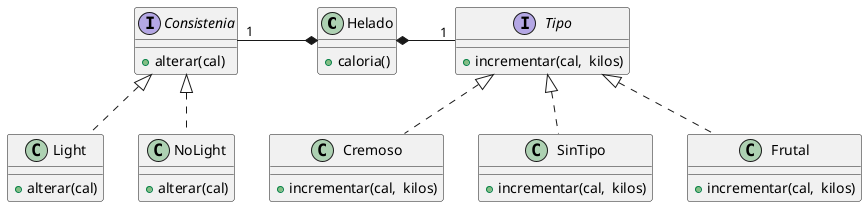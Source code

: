 @startuml

class Helado {
        + caloria()
}

interface Tipo {
        + incrementar(cal,  kilos)
}

class SinTipo {
        + incrementar(cal,  kilos)
}

class Frutal {
        + incrementar(cal,  kilos)
}

class Cremoso {
        + incrementar(cal,  kilos)
}

interface Consistenia {
        + alterar(cal)
}

class Light {
        + alterar(cal)
}

class NoLight {
        + alterar(cal)
}

Helado *- "1" Tipo
Consistenia "1" -* Helado

Tipo <|.. SinTipo
Tipo <|.. Frutal
Tipo <|.. Cremoso

Consistenia <|.. Light
Consistenia <|.. NoLight

@enduml
